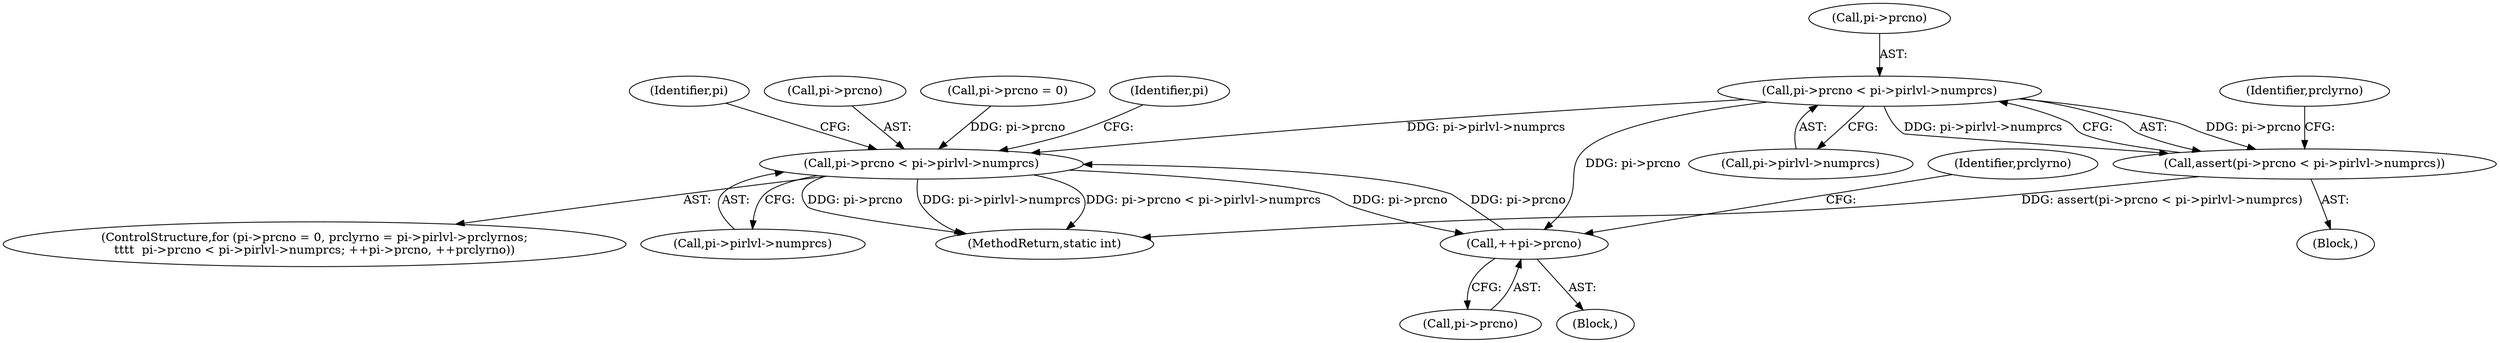 digraph "0_jasper_aa0b0f79ade5eef8b0e7a214c03f5af54b36ba7d_1@pointer" {
"1000117" [label="(Call,pi->prcno < pi->pirlvl->numprcs)"];
"1000116" [label="(Call,assert(pi->prcno < pi->pirlvl->numprcs))"];
"1000290" [label="(Call,pi->prcno < pi->pirlvl->numprcs)"];
"1000300" [label="(Call,++pi->prcno)"];
"1000301" [label="(Call,pi->prcno)"];
"1000276" [label="(ControlStructure,for (pi->prcno = 0, prclyrno = pi->pirlvl->prclyrnos;\n\t\t\t\t  pi->prcno < pi->pirlvl->numprcs; ++pi->prcno, ++prclyrno))"];
"1000278" [label="(Call,pi->prcno = 0)"];
"1000121" [label="(Call,pi->pirlvl->numprcs)"];
"1000115" [label="(Block,)"];
"1000127" [label="(Identifier,prclyrno)"];
"1000300" [label="(Call,++pi->prcno)"];
"1000116" [label="(Call,assert(pi->prcno < pi->pirlvl->numprcs))"];
"1000329" [label="(MethodReturn,static int)"];
"1000294" [label="(Call,pi->pirlvl->numprcs)"];
"1000310" [label="(Identifier,pi)"];
"1000243" [label="(Identifier,pi)"];
"1000299" [label="(Block,)"];
"1000290" [label="(Call,pi->prcno < pi->pirlvl->numprcs)"];
"1000305" [label="(Identifier,prclyrno)"];
"1000291" [label="(Call,pi->prcno)"];
"1000118" [label="(Call,pi->prcno)"];
"1000117" [label="(Call,pi->prcno < pi->pirlvl->numprcs)"];
"1000117" -> "1000116"  [label="AST: "];
"1000117" -> "1000121"  [label="CFG: "];
"1000118" -> "1000117"  [label="AST: "];
"1000121" -> "1000117"  [label="AST: "];
"1000116" -> "1000117"  [label="CFG: "];
"1000117" -> "1000116"  [label="DDG: pi->prcno"];
"1000117" -> "1000116"  [label="DDG: pi->pirlvl->numprcs"];
"1000117" -> "1000290"  [label="DDG: pi->pirlvl->numprcs"];
"1000117" -> "1000300"  [label="DDG: pi->prcno"];
"1000116" -> "1000115"  [label="AST: "];
"1000127" -> "1000116"  [label="CFG: "];
"1000116" -> "1000329"  [label="DDG: assert(pi->prcno < pi->pirlvl->numprcs)"];
"1000290" -> "1000276"  [label="AST: "];
"1000290" -> "1000294"  [label="CFG: "];
"1000291" -> "1000290"  [label="AST: "];
"1000294" -> "1000290"  [label="AST: "];
"1000310" -> "1000290"  [label="CFG: "];
"1000243" -> "1000290"  [label="CFG: "];
"1000290" -> "1000329"  [label="DDG: pi->prcno"];
"1000290" -> "1000329"  [label="DDG: pi->pirlvl->numprcs"];
"1000290" -> "1000329"  [label="DDG: pi->prcno < pi->pirlvl->numprcs"];
"1000300" -> "1000290"  [label="DDG: pi->prcno"];
"1000278" -> "1000290"  [label="DDG: pi->prcno"];
"1000290" -> "1000300"  [label="DDG: pi->prcno"];
"1000300" -> "1000299"  [label="AST: "];
"1000300" -> "1000301"  [label="CFG: "];
"1000301" -> "1000300"  [label="AST: "];
"1000305" -> "1000300"  [label="CFG: "];
}
